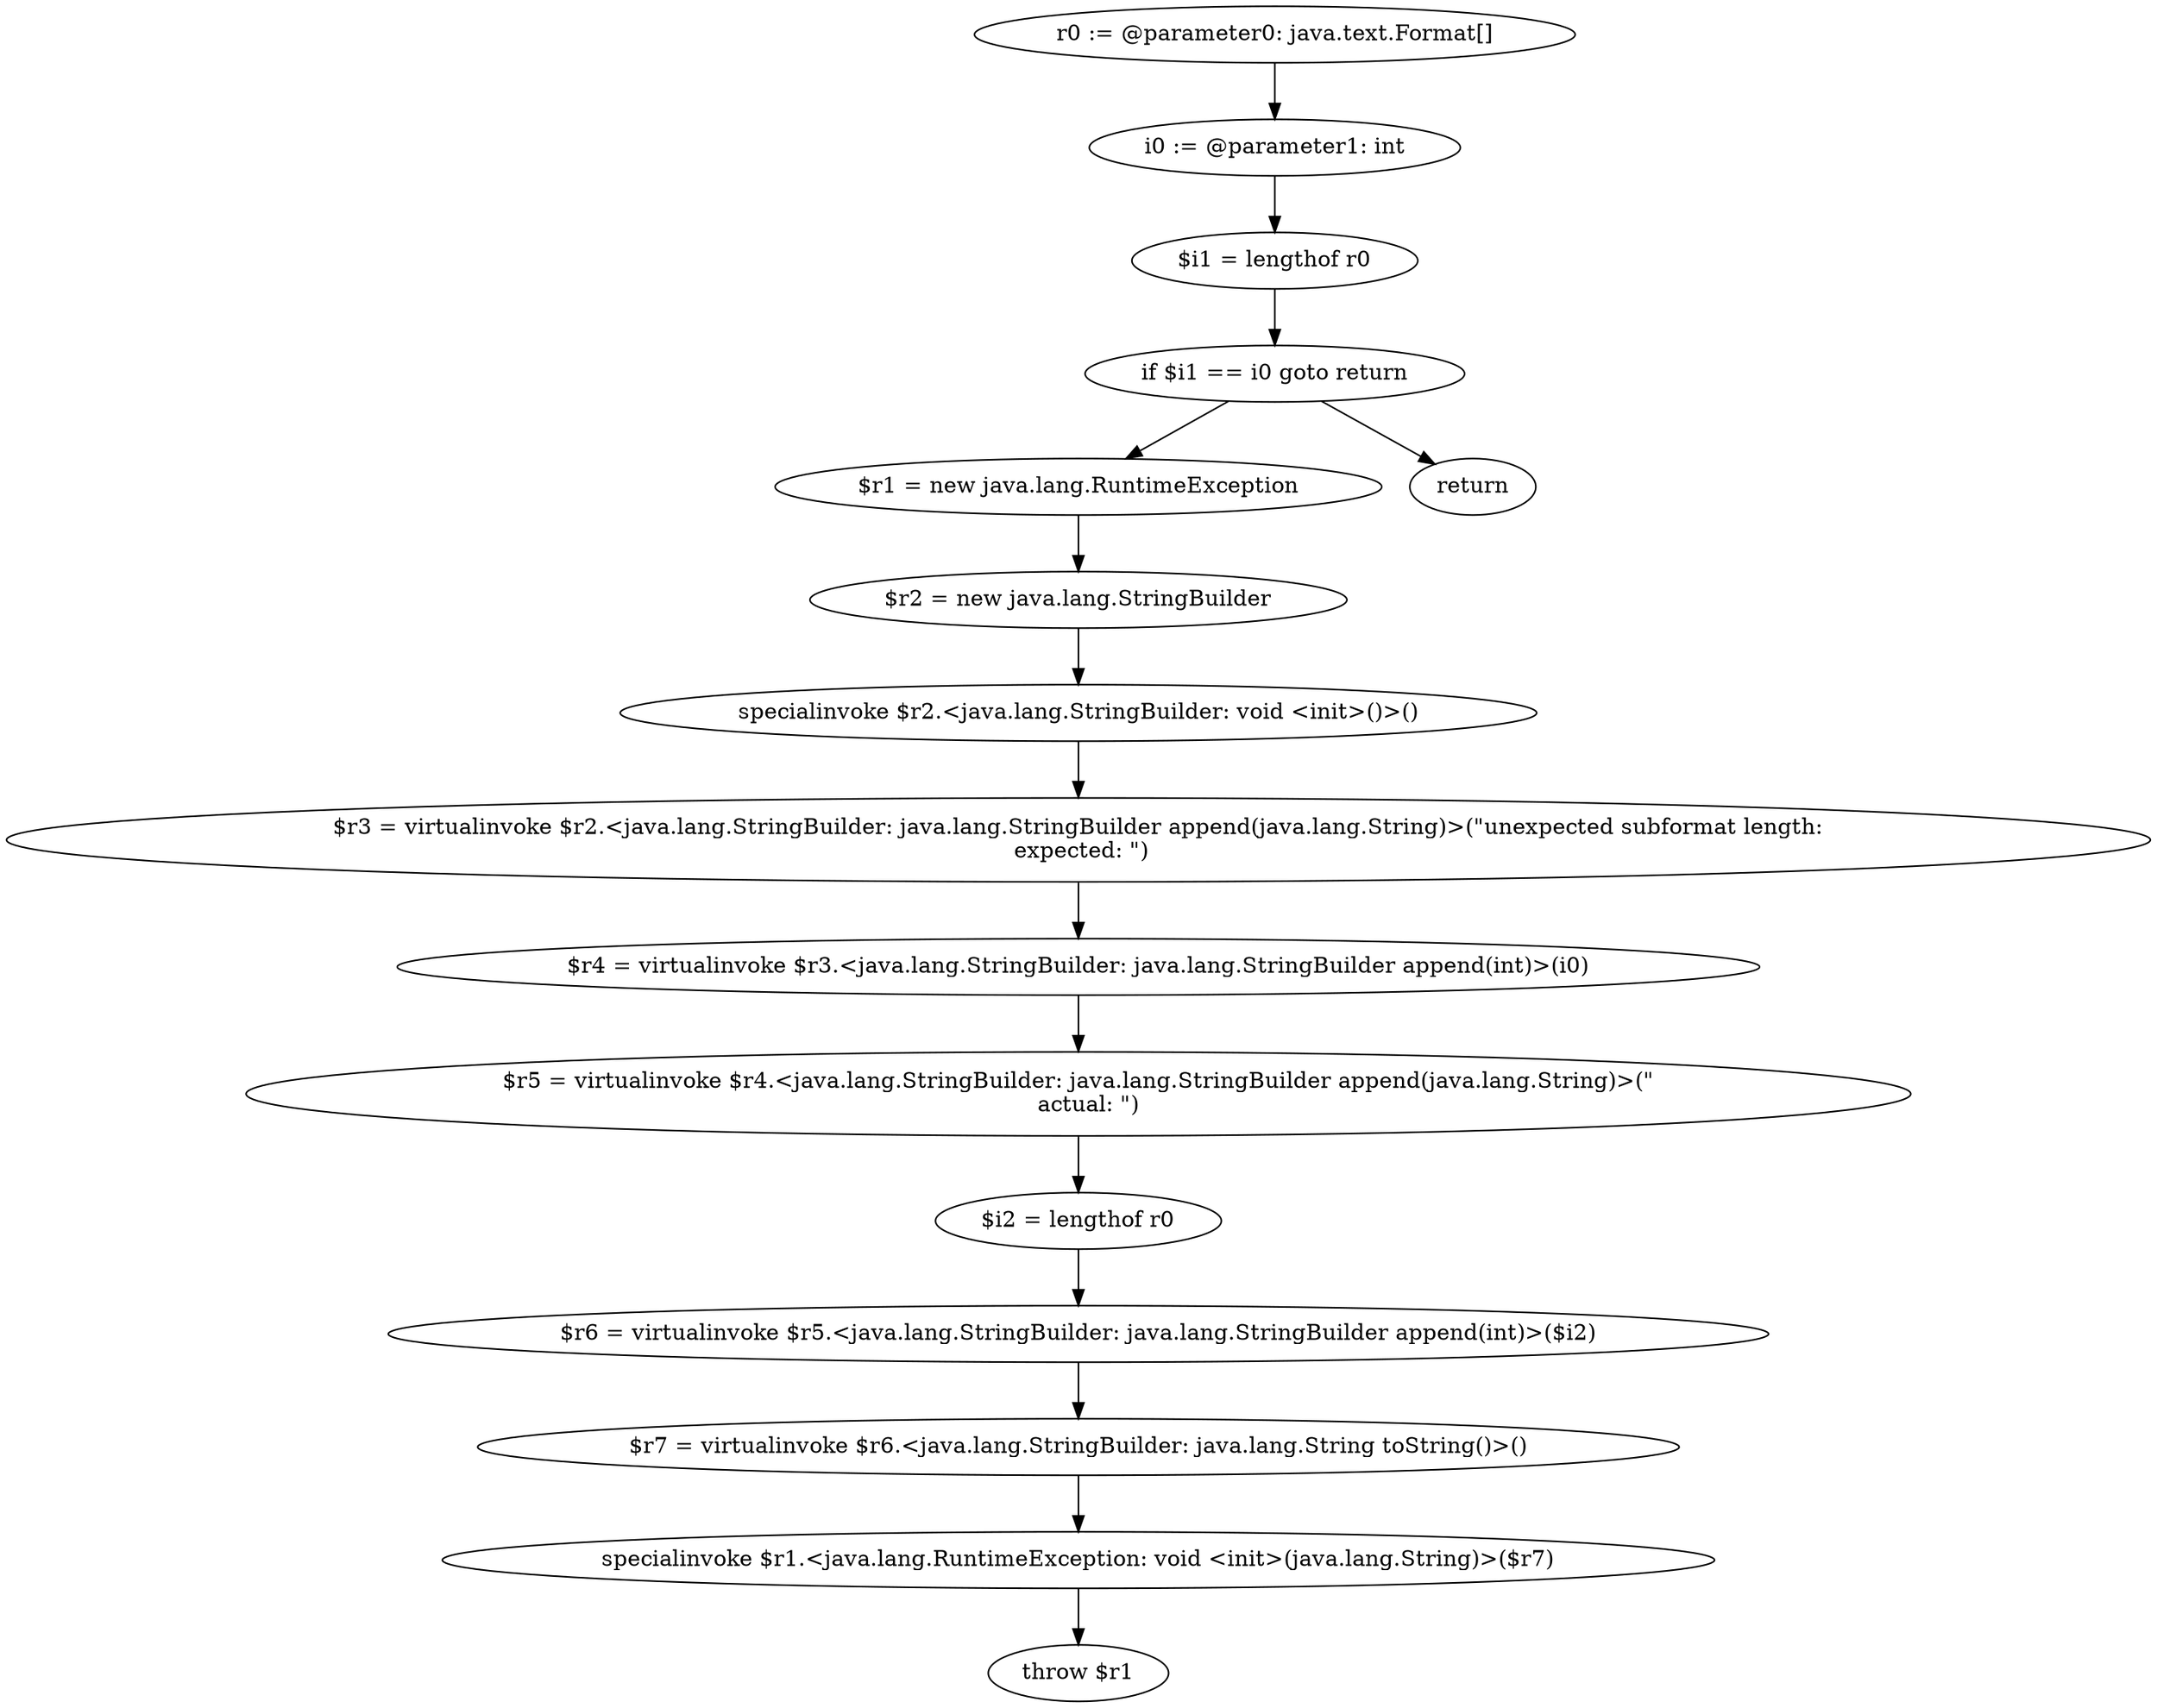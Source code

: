 digraph "unitGraph" {
    "r0 := @parameter0: java.text.Format[]"
    "i0 := @parameter1: int"
    "$i1 = lengthof r0"
    "if $i1 == i0 goto return"
    "$r1 = new java.lang.RuntimeException"
    "$r2 = new java.lang.StringBuilder"
    "specialinvoke $r2.<java.lang.StringBuilder: void <init>()>()"
    "$r3 = virtualinvoke $r2.<java.lang.StringBuilder: java.lang.StringBuilder append(java.lang.String)>(\"unexpected subformat length:\n expected: \")"
    "$r4 = virtualinvoke $r3.<java.lang.StringBuilder: java.lang.StringBuilder append(int)>(i0)"
    "$r5 = virtualinvoke $r4.<java.lang.StringBuilder: java.lang.StringBuilder append(java.lang.String)>(\"\n   actual: \")"
    "$i2 = lengthof r0"
    "$r6 = virtualinvoke $r5.<java.lang.StringBuilder: java.lang.StringBuilder append(int)>($i2)"
    "$r7 = virtualinvoke $r6.<java.lang.StringBuilder: java.lang.String toString()>()"
    "specialinvoke $r1.<java.lang.RuntimeException: void <init>(java.lang.String)>($r7)"
    "throw $r1"
    "return"
    "r0 := @parameter0: java.text.Format[]"->"i0 := @parameter1: int";
    "i0 := @parameter1: int"->"$i1 = lengthof r0";
    "$i1 = lengthof r0"->"if $i1 == i0 goto return";
    "if $i1 == i0 goto return"->"$r1 = new java.lang.RuntimeException";
    "if $i1 == i0 goto return"->"return";
    "$r1 = new java.lang.RuntimeException"->"$r2 = new java.lang.StringBuilder";
    "$r2 = new java.lang.StringBuilder"->"specialinvoke $r2.<java.lang.StringBuilder: void <init>()>()";
    "specialinvoke $r2.<java.lang.StringBuilder: void <init>()>()"->"$r3 = virtualinvoke $r2.<java.lang.StringBuilder: java.lang.StringBuilder append(java.lang.String)>(\"unexpected subformat length:\n expected: \")";
    "$r3 = virtualinvoke $r2.<java.lang.StringBuilder: java.lang.StringBuilder append(java.lang.String)>(\"unexpected subformat length:\n expected: \")"->"$r4 = virtualinvoke $r3.<java.lang.StringBuilder: java.lang.StringBuilder append(int)>(i0)";
    "$r4 = virtualinvoke $r3.<java.lang.StringBuilder: java.lang.StringBuilder append(int)>(i0)"->"$r5 = virtualinvoke $r4.<java.lang.StringBuilder: java.lang.StringBuilder append(java.lang.String)>(\"\n   actual: \")";
    "$r5 = virtualinvoke $r4.<java.lang.StringBuilder: java.lang.StringBuilder append(java.lang.String)>(\"\n   actual: \")"->"$i2 = lengthof r0";
    "$i2 = lengthof r0"->"$r6 = virtualinvoke $r5.<java.lang.StringBuilder: java.lang.StringBuilder append(int)>($i2)";
    "$r6 = virtualinvoke $r5.<java.lang.StringBuilder: java.lang.StringBuilder append(int)>($i2)"->"$r7 = virtualinvoke $r6.<java.lang.StringBuilder: java.lang.String toString()>()";
    "$r7 = virtualinvoke $r6.<java.lang.StringBuilder: java.lang.String toString()>()"->"specialinvoke $r1.<java.lang.RuntimeException: void <init>(java.lang.String)>($r7)";
    "specialinvoke $r1.<java.lang.RuntimeException: void <init>(java.lang.String)>($r7)"->"throw $r1";
}
